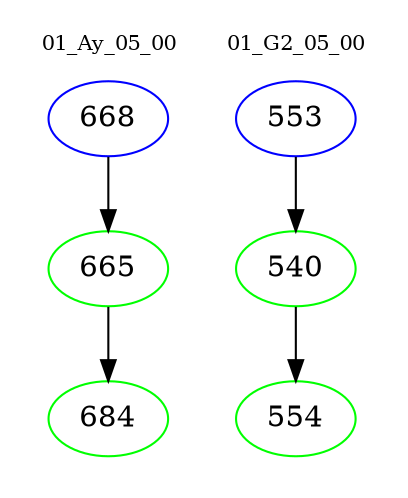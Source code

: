 digraph{
subgraph cluster_0 {
color = white
label = "01_Ay_05_00";
fontsize=10;
T0_668 [label="668", color="blue"]
T0_668 -> T0_665 [color="black"]
T0_665 [label="665", color="green"]
T0_665 -> T0_684 [color="black"]
T0_684 [label="684", color="green"]
}
subgraph cluster_1 {
color = white
label = "01_G2_05_00";
fontsize=10;
T1_553 [label="553", color="blue"]
T1_553 -> T1_540 [color="black"]
T1_540 [label="540", color="green"]
T1_540 -> T1_554 [color="black"]
T1_554 [label="554", color="green"]
}
}
